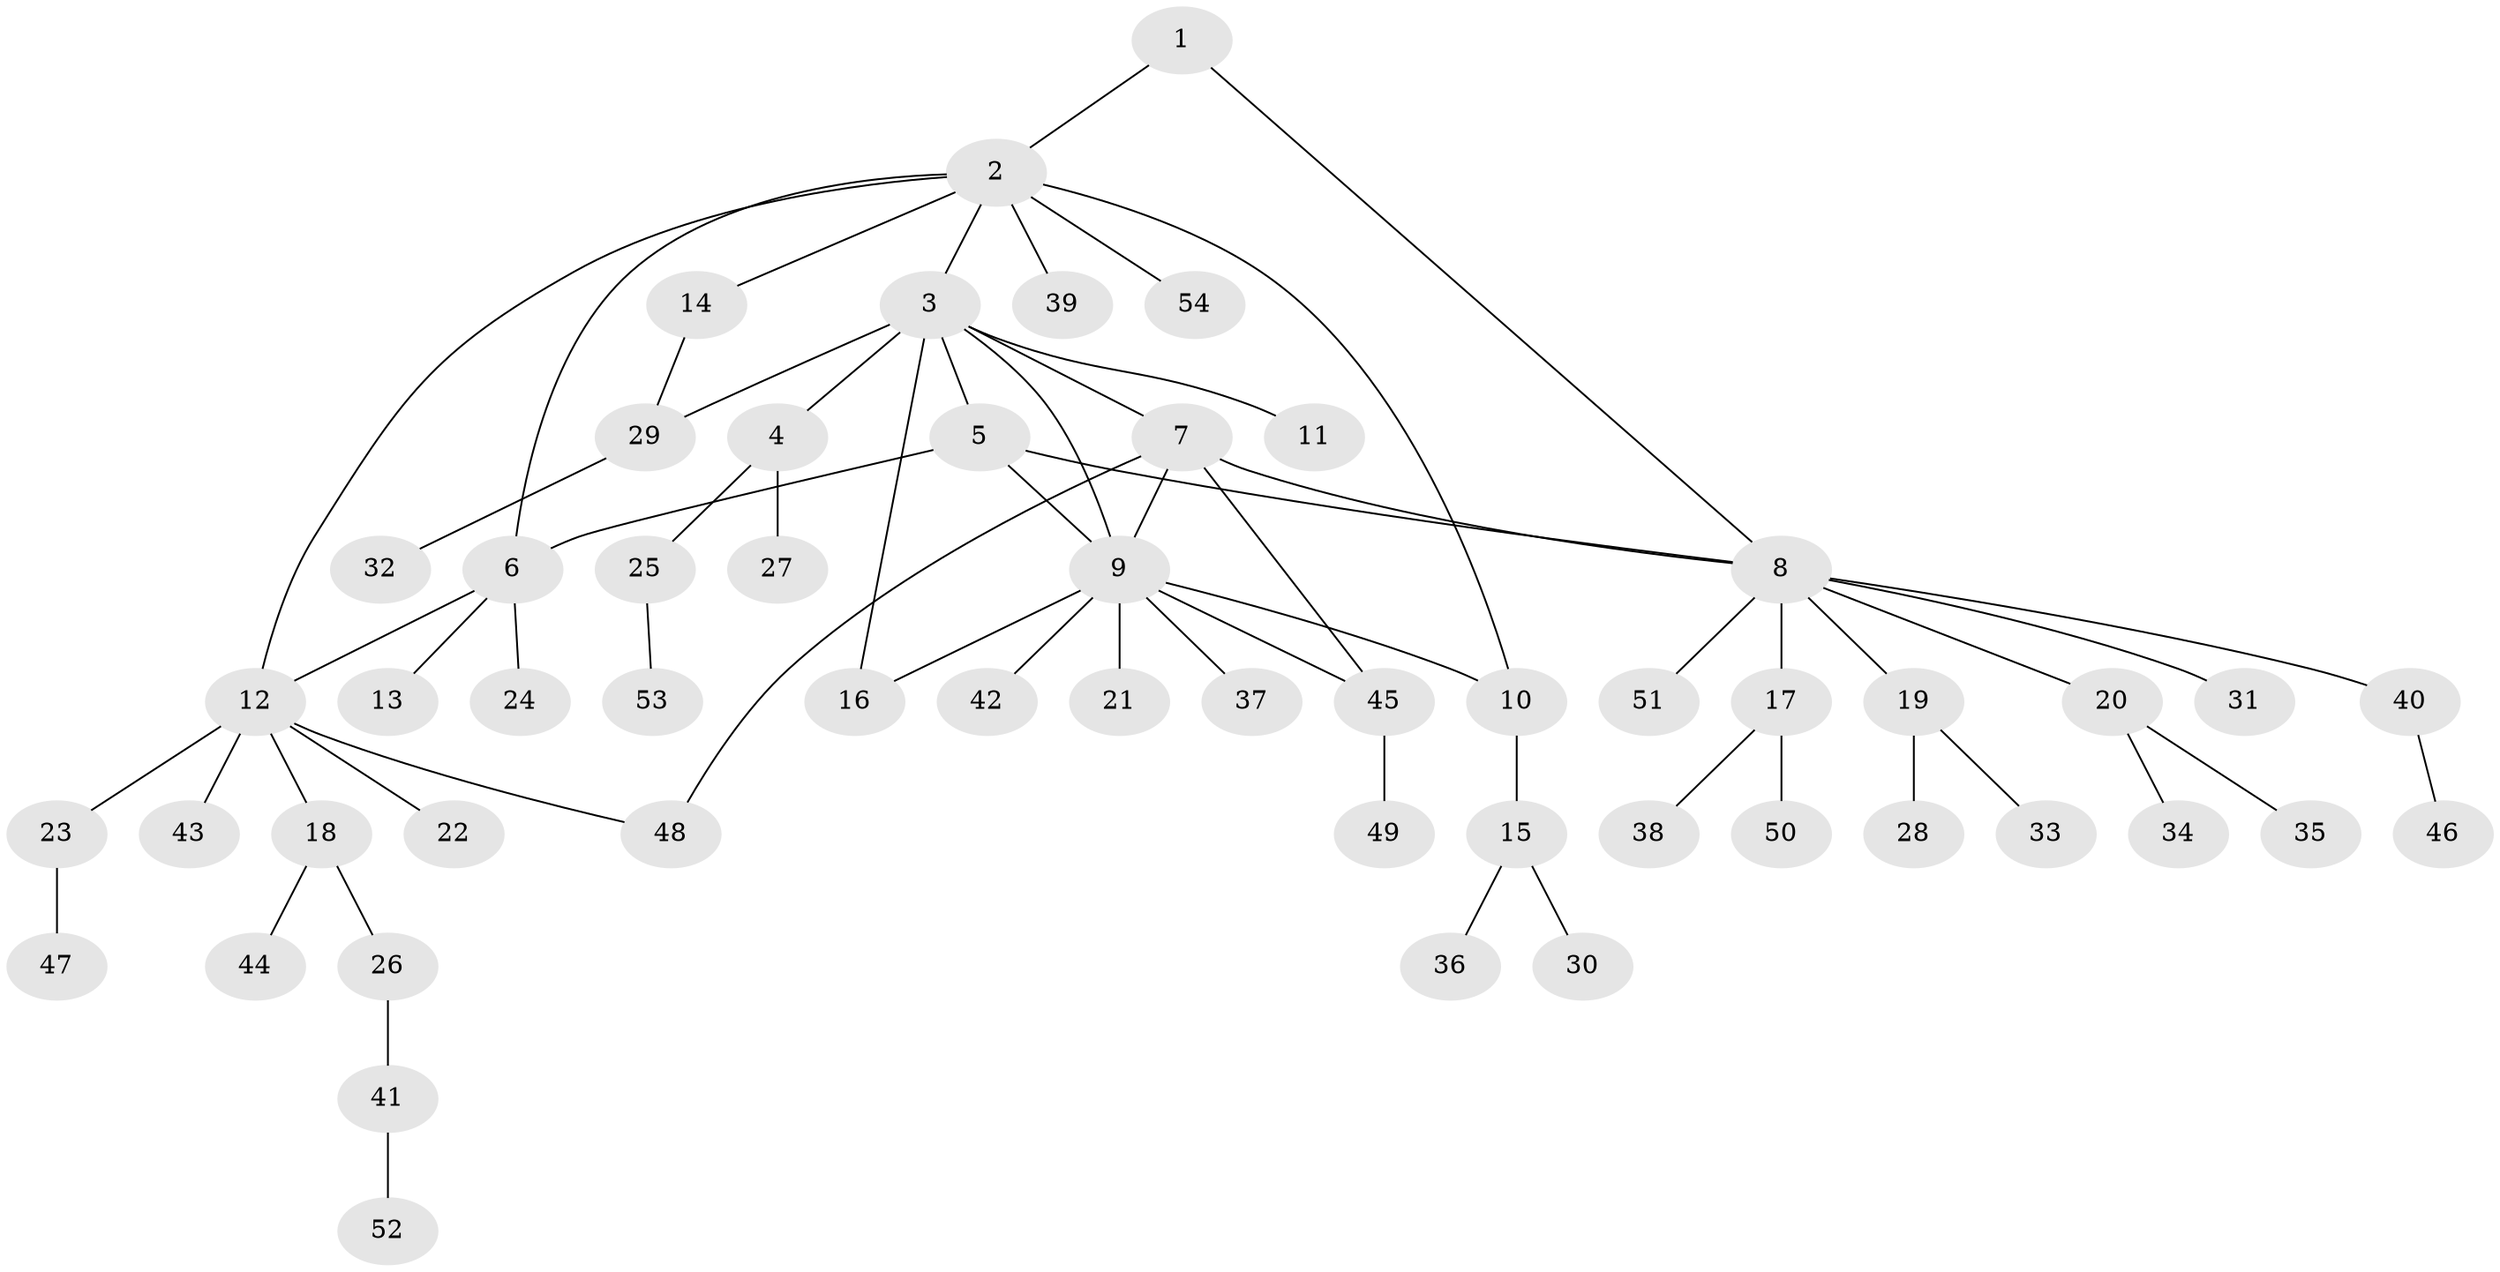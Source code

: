 // Generated by graph-tools (version 1.1) at 2025/16/03/09/25 04:16:07]
// undirected, 54 vertices, 64 edges
graph export_dot {
graph [start="1"]
  node [color=gray90,style=filled];
  1;
  2;
  3;
  4;
  5;
  6;
  7;
  8;
  9;
  10;
  11;
  12;
  13;
  14;
  15;
  16;
  17;
  18;
  19;
  20;
  21;
  22;
  23;
  24;
  25;
  26;
  27;
  28;
  29;
  30;
  31;
  32;
  33;
  34;
  35;
  36;
  37;
  38;
  39;
  40;
  41;
  42;
  43;
  44;
  45;
  46;
  47;
  48;
  49;
  50;
  51;
  52;
  53;
  54;
  1 -- 2;
  1 -- 8;
  2 -- 3;
  2 -- 6;
  2 -- 10;
  2 -- 12;
  2 -- 14;
  2 -- 39;
  2 -- 54;
  3 -- 4;
  3 -- 5;
  3 -- 7;
  3 -- 9;
  3 -- 11;
  3 -- 16;
  3 -- 29;
  4 -- 25;
  4 -- 27;
  5 -- 6;
  5 -- 8;
  5 -- 9;
  6 -- 12;
  6 -- 13;
  6 -- 24;
  7 -- 8;
  7 -- 9;
  7 -- 45;
  7 -- 48;
  8 -- 17;
  8 -- 19;
  8 -- 20;
  8 -- 31;
  8 -- 40;
  8 -- 51;
  9 -- 10;
  9 -- 16;
  9 -- 21;
  9 -- 37;
  9 -- 42;
  9 -- 45;
  10 -- 15;
  12 -- 18;
  12 -- 22;
  12 -- 23;
  12 -- 43;
  12 -- 48;
  14 -- 29;
  15 -- 30;
  15 -- 36;
  17 -- 38;
  17 -- 50;
  18 -- 26;
  18 -- 44;
  19 -- 28;
  19 -- 33;
  20 -- 34;
  20 -- 35;
  23 -- 47;
  25 -- 53;
  26 -- 41;
  29 -- 32;
  40 -- 46;
  41 -- 52;
  45 -- 49;
}
